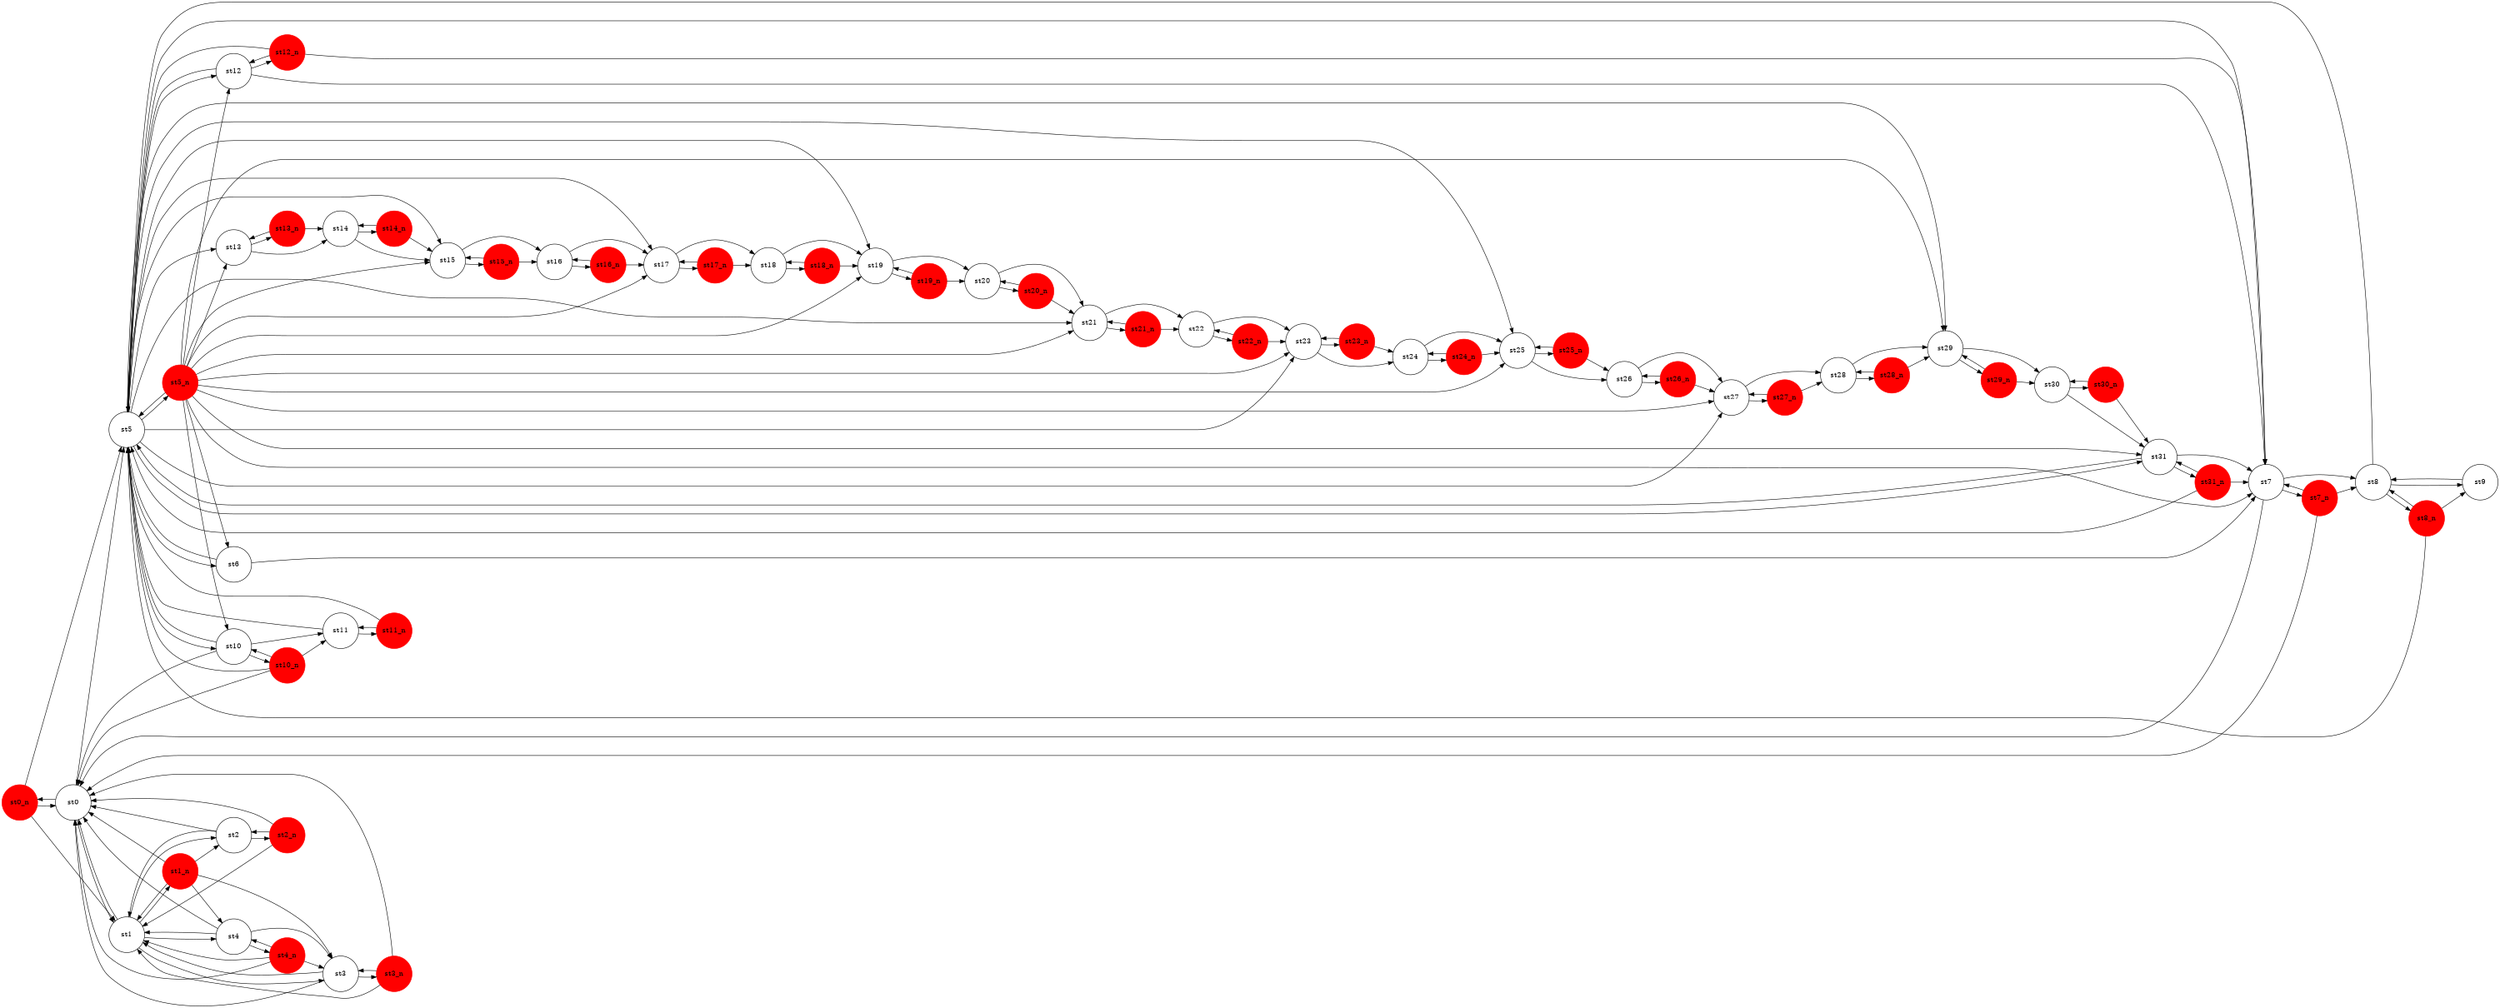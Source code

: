#Total states is 0, including 0 states and 0 newstates
#Total transisions is 0, including 0 transistions and 0 new transitions
digraph finite_state_machine {
	rankdir=LR;
	size="20,20";
	resolution="300";
	overlap=false;

	node [shape = circle, fixedsize=true, width = 1, color = red, style = filled];
	st0_n;
 	st10_n;
 	st11_n;
 	st12_n;
 	st13_n;
 	st14_n;
 	st15_n;
 	st16_n;
 	st17_n;
 	st18_n;
 	st19_n;
 	st1_n;
 	st20_n;
 	st21_n;
 	st22_n;
 	st23_n;
 	st24_n;
 	st25_n;
 	st26_n;
 	st27_n;
 	st28_n;
 	st29_n;
 	st2_n;
 	st30_n;
 	st31_n;
 	st3_n;
 	st4_n;
 	st5_n;
 	st7_n;
 	st8_n;
 
	node [shape = circle, color = black, style = unfilled];
	st0;
 	st1;
 	st10;
 	st11;
 	st12;
 	st13;
 	st14;
 	st15;
 	st16;
 	st17;
 	st18;
 	st19;
 	st2;
 	st20;
 	st21;
 	st22;
 	st23;
 	st24;
 	st25;
 	st26;
 	st27;
 	st28;
 	st29;
 	st3;
 	st30;
 	st31;
 	st4;
 	st5;
 	st6;
 	st7;
 	st8;
 	st9;
 	st0 -> st0_n;
	st0 -> st1;
	st0 -> st5;
	st0_n -> st0;
	st0_n -> st1;
	st0_n -> st5;
	st1 -> st0;
	st1 -> st1_n;
	st1 -> st2;
	st1 -> st3;
	st1 -> st4;
	st10 -> st0;
	st10 -> st10_n;
	st10 -> st11;
	st10 -> st5;
	st10_n -> st0;
	st10_n -> st10;
	st10_n -> st11;
	st10_n -> st5;
	st11 -> st11_n;
	st11 -> st5;
	st11_n -> st11;
	st11_n -> st5;
	st12 -> st12_n;
	st12 -> st5;
	st12 -> st7;
	st12_n -> st12;
	st12_n -> st5;
	st12_n -> st7;
	st13 -> st13_n;
	st13 -> st14;
	st13_n -> st13;
	st13_n -> st14;
	st14 -> st14_n;
	st14 -> st15;
	st14_n -> st14;
	st14_n -> st15;
	st15 -> st15_n;
	st15 -> st16;
	st15_n -> st15;
	st15_n -> st16;
	st16 -> st16_n;
	st16 -> st17;
	st16_n -> st16;
	st16_n -> st17;
	st17 -> st17_n;
	st17 -> st18;
	st17_n -> st17;
	st17_n -> st18;
	st18 -> st18_n;
	st18 -> st19;
	st18_n -> st18;
	st18_n -> st19;
	st19 -> st19_n;
	st19 -> st20;
	st19_n -> st19;
	st19_n -> st20;
	st1_n -> st0;
	st1_n -> st1;
	st1_n -> st2;
	st1_n -> st3;
	st1_n -> st4;
	st2 -> st0;
	st2 -> st1;
	st2 -> st2_n;
	st20 -> st20_n;
	st20 -> st21;
	st20_n -> st20;
	st20_n -> st21;
	st21 -> st21_n;
	st21 -> st22;
	st21_n -> st21;
	st21_n -> st22;
	st22 -> st22_n;
	st22 -> st23;
	st22_n -> st22;
	st22_n -> st23;
	st23 -> st23_n;
	st23 -> st24;
	st23_n -> st23;
	st23_n -> st24;
	st24 -> st24_n;
	st24 -> st25;
	st24_n -> st24;
	st24_n -> st25;
	st25 -> st25_n;
	st25 -> st26;
	st25_n -> st25;
	st25_n -> st26;
	st26 -> st26_n;
	st26 -> st27;
	st26_n -> st26;
	st26_n -> st27;
	st27 -> st27_n;
	st27 -> st28;
	st27_n -> st27;
	st27_n -> st28;
	st28 -> st28_n;
	st28 -> st29;
	st28_n -> st28;
	st28_n -> st29;
	st29 -> st29_n;
	st29 -> st30;
	st29_n -> st29;
	st29_n -> st30;
	st2_n -> st0;
	st2_n -> st1;
	st2_n -> st2;
	st3 -> st0;
	st3 -> st1;
	st3 -> st3_n;
	st30 -> st30_n;
	st30 -> st31;
	st30_n -> st30;
	st30_n -> st31;
	st31 -> st31_n;
	st31 -> st5;
	st31 -> st7;
	st31_n -> st31;
	st31_n -> st5;
	st31_n -> st7;
	st3_n -> st0;
	st3_n -> st1;
	st3_n -> st3;
	st4 -> st0;
	st4 -> st1;
	st4 -> st3;
	st4 -> st4_n;
	st4_n -> st0;
	st4_n -> st1;
	st4_n -> st3;
	st4_n -> st4;
	st5 -> st10;
	st5 -> st12;
	st5 -> st13;
	st5 -> st15;
	st5 -> st17;
	st5 -> st19;
	st5 -> st21;
	st5 -> st23;
	st5 -> st25;
	st5 -> st27;
	st5 -> st29;
	st5 -> st31;
	st5 -> st5_n;
	st5 -> st6;
	st5 -> st7;
	st5_n -> st10;
	st5_n -> st12;
	st5_n -> st13;
	st5_n -> st15;
	st5_n -> st17;
	st5_n -> st19;
	st5_n -> st21;
	st5_n -> st23;
	st5_n -> st25;
	st5_n -> st27;
	st5_n -> st29;
	st5_n -> st31;
	st5_n -> st5;
	st5_n -> st6;
	st5_n -> st7;
	st6 -> st5;
	st6 -> st7;
	st7 -> st0;
	st7 -> st7_n;
	st7 -> st8;
	st7_n -> st0;
	st7_n -> st7;
	st7_n -> st8;
	st8 -> st5;
	st8 -> st8_n;
	st8 -> st9;
	st8_n -> st5;
	st8_n -> st8;
	st8_n -> st9;
	st9 -> st8;
}
